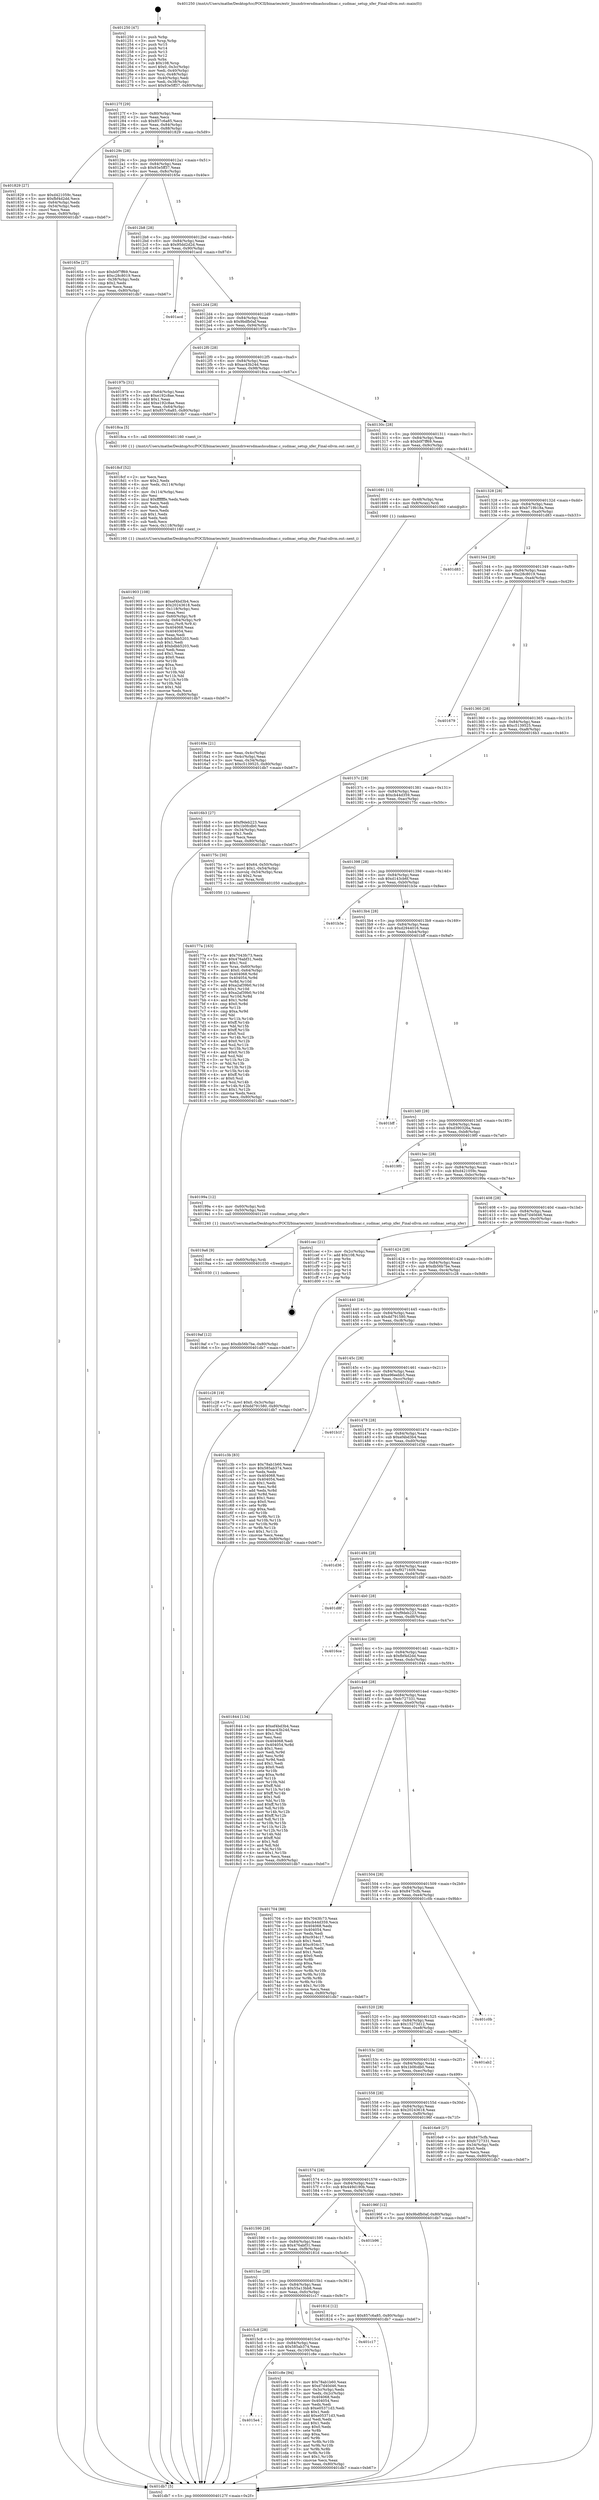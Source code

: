 digraph "0x401250" {
  label = "0x401250 (/mnt/c/Users/mathe/Desktop/tcc/POCII/binaries/extr_linuxdriversdmashsudmac.c_sudmac_setup_xfer_Final-ollvm.out::main(0))"
  labelloc = "t"
  node[shape=record]

  Entry [label="",width=0.3,height=0.3,shape=circle,fillcolor=black,style=filled]
  "0x40127f" [label="{
     0x40127f [29]\l
     | [instrs]\l
     &nbsp;&nbsp;0x40127f \<+3\>: mov -0x80(%rbp),%eax\l
     &nbsp;&nbsp;0x401282 \<+2\>: mov %eax,%ecx\l
     &nbsp;&nbsp;0x401284 \<+6\>: sub $0x857c6a85,%ecx\l
     &nbsp;&nbsp;0x40128a \<+6\>: mov %eax,-0x84(%rbp)\l
     &nbsp;&nbsp;0x401290 \<+6\>: mov %ecx,-0x88(%rbp)\l
     &nbsp;&nbsp;0x401296 \<+6\>: je 0000000000401829 \<main+0x5d9\>\l
  }"]
  "0x401829" [label="{
     0x401829 [27]\l
     | [instrs]\l
     &nbsp;&nbsp;0x401829 \<+5\>: mov $0xd421059c,%eax\l
     &nbsp;&nbsp;0x40182e \<+5\>: mov $0xfbf4d2dd,%ecx\l
     &nbsp;&nbsp;0x401833 \<+3\>: mov -0x64(%rbp),%edx\l
     &nbsp;&nbsp;0x401836 \<+3\>: cmp -0x54(%rbp),%edx\l
     &nbsp;&nbsp;0x401839 \<+3\>: cmovl %ecx,%eax\l
     &nbsp;&nbsp;0x40183c \<+3\>: mov %eax,-0x80(%rbp)\l
     &nbsp;&nbsp;0x40183f \<+5\>: jmp 0000000000401db7 \<main+0xb67\>\l
  }"]
  "0x40129c" [label="{
     0x40129c [28]\l
     | [instrs]\l
     &nbsp;&nbsp;0x40129c \<+5\>: jmp 00000000004012a1 \<main+0x51\>\l
     &nbsp;&nbsp;0x4012a1 \<+6\>: mov -0x84(%rbp),%eax\l
     &nbsp;&nbsp;0x4012a7 \<+5\>: sub $0x93e5ff37,%eax\l
     &nbsp;&nbsp;0x4012ac \<+6\>: mov %eax,-0x8c(%rbp)\l
     &nbsp;&nbsp;0x4012b2 \<+6\>: je 000000000040165e \<main+0x40e\>\l
  }"]
  Exit [label="",width=0.3,height=0.3,shape=circle,fillcolor=black,style=filled,peripheries=2]
  "0x40165e" [label="{
     0x40165e [27]\l
     | [instrs]\l
     &nbsp;&nbsp;0x40165e \<+5\>: mov $0xb0f7ff69,%eax\l
     &nbsp;&nbsp;0x401663 \<+5\>: mov $0xc28c8019,%ecx\l
     &nbsp;&nbsp;0x401668 \<+3\>: mov -0x38(%rbp),%edx\l
     &nbsp;&nbsp;0x40166b \<+3\>: cmp $0x2,%edx\l
     &nbsp;&nbsp;0x40166e \<+3\>: cmovne %ecx,%eax\l
     &nbsp;&nbsp;0x401671 \<+3\>: mov %eax,-0x80(%rbp)\l
     &nbsp;&nbsp;0x401674 \<+5\>: jmp 0000000000401db7 \<main+0xb67\>\l
  }"]
  "0x4012b8" [label="{
     0x4012b8 [28]\l
     | [instrs]\l
     &nbsp;&nbsp;0x4012b8 \<+5\>: jmp 00000000004012bd \<main+0x6d\>\l
     &nbsp;&nbsp;0x4012bd \<+6\>: mov -0x84(%rbp),%eax\l
     &nbsp;&nbsp;0x4012c3 \<+5\>: sub $0x95dd2d2d,%eax\l
     &nbsp;&nbsp;0x4012c8 \<+6\>: mov %eax,-0x90(%rbp)\l
     &nbsp;&nbsp;0x4012ce \<+6\>: je 0000000000401acd \<main+0x87d\>\l
  }"]
  "0x401db7" [label="{
     0x401db7 [5]\l
     | [instrs]\l
     &nbsp;&nbsp;0x401db7 \<+5\>: jmp 000000000040127f \<main+0x2f\>\l
  }"]
  "0x401250" [label="{
     0x401250 [47]\l
     | [instrs]\l
     &nbsp;&nbsp;0x401250 \<+1\>: push %rbp\l
     &nbsp;&nbsp;0x401251 \<+3\>: mov %rsp,%rbp\l
     &nbsp;&nbsp;0x401254 \<+2\>: push %r15\l
     &nbsp;&nbsp;0x401256 \<+2\>: push %r14\l
     &nbsp;&nbsp;0x401258 \<+2\>: push %r13\l
     &nbsp;&nbsp;0x40125a \<+2\>: push %r12\l
     &nbsp;&nbsp;0x40125c \<+1\>: push %rbx\l
     &nbsp;&nbsp;0x40125d \<+7\>: sub $0x108,%rsp\l
     &nbsp;&nbsp;0x401264 \<+7\>: movl $0x0,-0x3c(%rbp)\l
     &nbsp;&nbsp;0x40126b \<+3\>: mov %edi,-0x40(%rbp)\l
     &nbsp;&nbsp;0x40126e \<+4\>: mov %rsi,-0x48(%rbp)\l
     &nbsp;&nbsp;0x401272 \<+3\>: mov -0x40(%rbp),%edi\l
     &nbsp;&nbsp;0x401275 \<+3\>: mov %edi,-0x38(%rbp)\l
     &nbsp;&nbsp;0x401278 \<+7\>: movl $0x93e5ff37,-0x80(%rbp)\l
  }"]
  "0x4015e4" [label="{
     0x4015e4\l
  }", style=dashed]
  "0x401acd" [label="{
     0x401acd\l
  }", style=dashed]
  "0x4012d4" [label="{
     0x4012d4 [28]\l
     | [instrs]\l
     &nbsp;&nbsp;0x4012d4 \<+5\>: jmp 00000000004012d9 \<main+0x89\>\l
     &nbsp;&nbsp;0x4012d9 \<+6\>: mov -0x84(%rbp),%eax\l
     &nbsp;&nbsp;0x4012df \<+5\>: sub $0x9bdfb0af,%eax\l
     &nbsp;&nbsp;0x4012e4 \<+6\>: mov %eax,-0x94(%rbp)\l
     &nbsp;&nbsp;0x4012ea \<+6\>: je 000000000040197b \<main+0x72b\>\l
  }"]
  "0x401c8e" [label="{
     0x401c8e [94]\l
     | [instrs]\l
     &nbsp;&nbsp;0x401c8e \<+5\>: mov $0x78ab1b60,%eax\l
     &nbsp;&nbsp;0x401c93 \<+5\>: mov $0xd7d40d46,%ecx\l
     &nbsp;&nbsp;0x401c98 \<+3\>: mov -0x3c(%rbp),%edx\l
     &nbsp;&nbsp;0x401c9b \<+3\>: mov %edx,-0x2c(%rbp)\l
     &nbsp;&nbsp;0x401c9e \<+7\>: mov 0x404068,%edx\l
     &nbsp;&nbsp;0x401ca5 \<+7\>: mov 0x404054,%esi\l
     &nbsp;&nbsp;0x401cac \<+2\>: mov %edx,%edi\l
     &nbsp;&nbsp;0x401cae \<+6\>: sub $0xe05371d3,%edi\l
     &nbsp;&nbsp;0x401cb4 \<+3\>: sub $0x1,%edi\l
     &nbsp;&nbsp;0x401cb7 \<+6\>: add $0xe05371d3,%edi\l
     &nbsp;&nbsp;0x401cbd \<+3\>: imul %edi,%edx\l
     &nbsp;&nbsp;0x401cc0 \<+3\>: and $0x1,%edx\l
     &nbsp;&nbsp;0x401cc3 \<+3\>: cmp $0x0,%edx\l
     &nbsp;&nbsp;0x401cc6 \<+4\>: sete %r8b\l
     &nbsp;&nbsp;0x401cca \<+3\>: cmp $0xa,%esi\l
     &nbsp;&nbsp;0x401ccd \<+4\>: setl %r9b\l
     &nbsp;&nbsp;0x401cd1 \<+3\>: mov %r8b,%r10b\l
     &nbsp;&nbsp;0x401cd4 \<+3\>: and %r9b,%r10b\l
     &nbsp;&nbsp;0x401cd7 \<+3\>: xor %r9b,%r8b\l
     &nbsp;&nbsp;0x401cda \<+3\>: or %r8b,%r10b\l
     &nbsp;&nbsp;0x401cdd \<+4\>: test $0x1,%r10b\l
     &nbsp;&nbsp;0x401ce1 \<+3\>: cmovne %ecx,%eax\l
     &nbsp;&nbsp;0x401ce4 \<+3\>: mov %eax,-0x80(%rbp)\l
     &nbsp;&nbsp;0x401ce7 \<+5\>: jmp 0000000000401db7 \<main+0xb67\>\l
  }"]
  "0x40197b" [label="{
     0x40197b [31]\l
     | [instrs]\l
     &nbsp;&nbsp;0x40197b \<+3\>: mov -0x64(%rbp),%eax\l
     &nbsp;&nbsp;0x40197e \<+5\>: sub $0xe192c8ae,%eax\l
     &nbsp;&nbsp;0x401983 \<+3\>: add $0x1,%eax\l
     &nbsp;&nbsp;0x401986 \<+5\>: add $0xe192c8ae,%eax\l
     &nbsp;&nbsp;0x40198b \<+3\>: mov %eax,-0x64(%rbp)\l
     &nbsp;&nbsp;0x40198e \<+7\>: movl $0x857c6a85,-0x80(%rbp)\l
     &nbsp;&nbsp;0x401995 \<+5\>: jmp 0000000000401db7 \<main+0xb67\>\l
  }"]
  "0x4012f0" [label="{
     0x4012f0 [28]\l
     | [instrs]\l
     &nbsp;&nbsp;0x4012f0 \<+5\>: jmp 00000000004012f5 \<main+0xa5\>\l
     &nbsp;&nbsp;0x4012f5 \<+6\>: mov -0x84(%rbp),%eax\l
     &nbsp;&nbsp;0x4012fb \<+5\>: sub $0xac43b24d,%eax\l
     &nbsp;&nbsp;0x401300 \<+6\>: mov %eax,-0x98(%rbp)\l
     &nbsp;&nbsp;0x401306 \<+6\>: je 00000000004018ca \<main+0x67a\>\l
  }"]
  "0x4015c8" [label="{
     0x4015c8 [28]\l
     | [instrs]\l
     &nbsp;&nbsp;0x4015c8 \<+5\>: jmp 00000000004015cd \<main+0x37d\>\l
     &nbsp;&nbsp;0x4015cd \<+6\>: mov -0x84(%rbp),%eax\l
     &nbsp;&nbsp;0x4015d3 \<+5\>: sub $0x585ab374,%eax\l
     &nbsp;&nbsp;0x4015d8 \<+6\>: mov %eax,-0x100(%rbp)\l
     &nbsp;&nbsp;0x4015de \<+6\>: je 0000000000401c8e \<main+0xa3e\>\l
  }"]
  "0x4018ca" [label="{
     0x4018ca [5]\l
     | [instrs]\l
     &nbsp;&nbsp;0x4018ca \<+5\>: call 0000000000401160 \<next_i\>\l
     | [calls]\l
     &nbsp;&nbsp;0x401160 \{1\} (/mnt/c/Users/mathe/Desktop/tcc/POCII/binaries/extr_linuxdriversdmashsudmac.c_sudmac_setup_xfer_Final-ollvm.out::next_i)\l
  }"]
  "0x40130c" [label="{
     0x40130c [28]\l
     | [instrs]\l
     &nbsp;&nbsp;0x40130c \<+5\>: jmp 0000000000401311 \<main+0xc1\>\l
     &nbsp;&nbsp;0x401311 \<+6\>: mov -0x84(%rbp),%eax\l
     &nbsp;&nbsp;0x401317 \<+5\>: sub $0xb0f7ff69,%eax\l
     &nbsp;&nbsp;0x40131c \<+6\>: mov %eax,-0x9c(%rbp)\l
     &nbsp;&nbsp;0x401322 \<+6\>: je 0000000000401691 \<main+0x441\>\l
  }"]
  "0x401c17" [label="{
     0x401c17\l
  }", style=dashed]
  "0x401691" [label="{
     0x401691 [13]\l
     | [instrs]\l
     &nbsp;&nbsp;0x401691 \<+4\>: mov -0x48(%rbp),%rax\l
     &nbsp;&nbsp;0x401695 \<+4\>: mov 0x8(%rax),%rdi\l
     &nbsp;&nbsp;0x401699 \<+5\>: call 0000000000401060 \<atoi@plt\>\l
     | [calls]\l
     &nbsp;&nbsp;0x401060 \{1\} (unknown)\l
  }"]
  "0x401328" [label="{
     0x401328 [28]\l
     | [instrs]\l
     &nbsp;&nbsp;0x401328 \<+5\>: jmp 000000000040132d \<main+0xdd\>\l
     &nbsp;&nbsp;0x40132d \<+6\>: mov -0x84(%rbp),%eax\l
     &nbsp;&nbsp;0x401333 \<+5\>: sub $0xb719b18a,%eax\l
     &nbsp;&nbsp;0x401338 \<+6\>: mov %eax,-0xa0(%rbp)\l
     &nbsp;&nbsp;0x40133e \<+6\>: je 0000000000401d83 \<main+0xb33\>\l
  }"]
  "0x40169e" [label="{
     0x40169e [21]\l
     | [instrs]\l
     &nbsp;&nbsp;0x40169e \<+3\>: mov %eax,-0x4c(%rbp)\l
     &nbsp;&nbsp;0x4016a1 \<+3\>: mov -0x4c(%rbp),%eax\l
     &nbsp;&nbsp;0x4016a4 \<+3\>: mov %eax,-0x34(%rbp)\l
     &nbsp;&nbsp;0x4016a7 \<+7\>: movl $0xc5139525,-0x80(%rbp)\l
     &nbsp;&nbsp;0x4016ae \<+5\>: jmp 0000000000401db7 \<main+0xb67\>\l
  }"]
  "0x4019af" [label="{
     0x4019af [12]\l
     | [instrs]\l
     &nbsp;&nbsp;0x4019af \<+7\>: movl $0xdb56b7be,-0x80(%rbp)\l
     &nbsp;&nbsp;0x4019b6 \<+5\>: jmp 0000000000401db7 \<main+0xb67\>\l
  }"]
  "0x401d83" [label="{
     0x401d83\l
  }", style=dashed]
  "0x401344" [label="{
     0x401344 [28]\l
     | [instrs]\l
     &nbsp;&nbsp;0x401344 \<+5\>: jmp 0000000000401349 \<main+0xf9\>\l
     &nbsp;&nbsp;0x401349 \<+6\>: mov -0x84(%rbp),%eax\l
     &nbsp;&nbsp;0x40134f \<+5\>: sub $0xc28c8019,%eax\l
     &nbsp;&nbsp;0x401354 \<+6\>: mov %eax,-0xa4(%rbp)\l
     &nbsp;&nbsp;0x40135a \<+6\>: je 0000000000401679 \<main+0x429\>\l
  }"]
  "0x4019a6" [label="{
     0x4019a6 [9]\l
     | [instrs]\l
     &nbsp;&nbsp;0x4019a6 \<+4\>: mov -0x60(%rbp),%rdi\l
     &nbsp;&nbsp;0x4019aa \<+5\>: call 0000000000401030 \<free@plt\>\l
     | [calls]\l
     &nbsp;&nbsp;0x401030 \{1\} (unknown)\l
  }"]
  "0x401679" [label="{
     0x401679\l
  }", style=dashed]
  "0x401360" [label="{
     0x401360 [28]\l
     | [instrs]\l
     &nbsp;&nbsp;0x401360 \<+5\>: jmp 0000000000401365 \<main+0x115\>\l
     &nbsp;&nbsp;0x401365 \<+6\>: mov -0x84(%rbp),%eax\l
     &nbsp;&nbsp;0x40136b \<+5\>: sub $0xc5139525,%eax\l
     &nbsp;&nbsp;0x401370 \<+6\>: mov %eax,-0xa8(%rbp)\l
     &nbsp;&nbsp;0x401376 \<+6\>: je 00000000004016b3 \<main+0x463\>\l
  }"]
  "0x401903" [label="{
     0x401903 [108]\l
     | [instrs]\l
     &nbsp;&nbsp;0x401903 \<+5\>: mov $0xef4bd3b4,%ecx\l
     &nbsp;&nbsp;0x401908 \<+5\>: mov $0x20243618,%edx\l
     &nbsp;&nbsp;0x40190d \<+6\>: mov -0x118(%rbp),%esi\l
     &nbsp;&nbsp;0x401913 \<+3\>: imul %eax,%esi\l
     &nbsp;&nbsp;0x401916 \<+4\>: mov -0x60(%rbp),%r8\l
     &nbsp;&nbsp;0x40191a \<+4\>: movslq -0x64(%rbp),%r9\l
     &nbsp;&nbsp;0x40191e \<+4\>: mov %esi,(%r8,%r9,4)\l
     &nbsp;&nbsp;0x401922 \<+7\>: mov 0x404068,%eax\l
     &nbsp;&nbsp;0x401929 \<+7\>: mov 0x404054,%esi\l
     &nbsp;&nbsp;0x401930 \<+2\>: mov %eax,%edi\l
     &nbsp;&nbsp;0x401932 \<+6\>: sub $0xbdbb5203,%edi\l
     &nbsp;&nbsp;0x401938 \<+3\>: sub $0x1,%edi\l
     &nbsp;&nbsp;0x40193b \<+6\>: add $0xbdbb5203,%edi\l
     &nbsp;&nbsp;0x401941 \<+3\>: imul %edi,%eax\l
     &nbsp;&nbsp;0x401944 \<+3\>: and $0x1,%eax\l
     &nbsp;&nbsp;0x401947 \<+3\>: cmp $0x0,%eax\l
     &nbsp;&nbsp;0x40194a \<+4\>: sete %r10b\l
     &nbsp;&nbsp;0x40194e \<+3\>: cmp $0xa,%esi\l
     &nbsp;&nbsp;0x401951 \<+4\>: setl %r11b\l
     &nbsp;&nbsp;0x401955 \<+3\>: mov %r10b,%bl\l
     &nbsp;&nbsp;0x401958 \<+3\>: and %r11b,%bl\l
     &nbsp;&nbsp;0x40195b \<+3\>: xor %r11b,%r10b\l
     &nbsp;&nbsp;0x40195e \<+3\>: or %r10b,%bl\l
     &nbsp;&nbsp;0x401961 \<+3\>: test $0x1,%bl\l
     &nbsp;&nbsp;0x401964 \<+3\>: cmovne %edx,%ecx\l
     &nbsp;&nbsp;0x401967 \<+3\>: mov %ecx,-0x80(%rbp)\l
     &nbsp;&nbsp;0x40196a \<+5\>: jmp 0000000000401db7 \<main+0xb67\>\l
  }"]
  "0x4016b3" [label="{
     0x4016b3 [27]\l
     | [instrs]\l
     &nbsp;&nbsp;0x4016b3 \<+5\>: mov $0xf9deb223,%eax\l
     &nbsp;&nbsp;0x4016b8 \<+5\>: mov $0x1b0fcdb0,%ecx\l
     &nbsp;&nbsp;0x4016bd \<+3\>: mov -0x34(%rbp),%edx\l
     &nbsp;&nbsp;0x4016c0 \<+3\>: cmp $0x1,%edx\l
     &nbsp;&nbsp;0x4016c3 \<+3\>: cmovl %ecx,%eax\l
     &nbsp;&nbsp;0x4016c6 \<+3\>: mov %eax,-0x80(%rbp)\l
     &nbsp;&nbsp;0x4016c9 \<+5\>: jmp 0000000000401db7 \<main+0xb67\>\l
  }"]
  "0x40137c" [label="{
     0x40137c [28]\l
     | [instrs]\l
     &nbsp;&nbsp;0x40137c \<+5\>: jmp 0000000000401381 \<main+0x131\>\l
     &nbsp;&nbsp;0x401381 \<+6\>: mov -0x84(%rbp),%eax\l
     &nbsp;&nbsp;0x401387 \<+5\>: sub $0xcb44d359,%eax\l
     &nbsp;&nbsp;0x40138c \<+6\>: mov %eax,-0xac(%rbp)\l
     &nbsp;&nbsp;0x401392 \<+6\>: je 000000000040175c \<main+0x50c\>\l
  }"]
  "0x4018cf" [label="{
     0x4018cf [52]\l
     | [instrs]\l
     &nbsp;&nbsp;0x4018cf \<+2\>: xor %ecx,%ecx\l
     &nbsp;&nbsp;0x4018d1 \<+5\>: mov $0x2,%edx\l
     &nbsp;&nbsp;0x4018d6 \<+6\>: mov %edx,-0x114(%rbp)\l
     &nbsp;&nbsp;0x4018dc \<+1\>: cltd\l
     &nbsp;&nbsp;0x4018dd \<+6\>: mov -0x114(%rbp),%esi\l
     &nbsp;&nbsp;0x4018e3 \<+2\>: idiv %esi\l
     &nbsp;&nbsp;0x4018e5 \<+6\>: imul $0xfffffffe,%edx,%edx\l
     &nbsp;&nbsp;0x4018eb \<+2\>: mov %ecx,%edi\l
     &nbsp;&nbsp;0x4018ed \<+2\>: sub %edx,%edi\l
     &nbsp;&nbsp;0x4018ef \<+2\>: mov %ecx,%edx\l
     &nbsp;&nbsp;0x4018f1 \<+3\>: sub $0x1,%edx\l
     &nbsp;&nbsp;0x4018f4 \<+2\>: add %edx,%edi\l
     &nbsp;&nbsp;0x4018f6 \<+2\>: sub %edi,%ecx\l
     &nbsp;&nbsp;0x4018f8 \<+6\>: mov %ecx,-0x118(%rbp)\l
     &nbsp;&nbsp;0x4018fe \<+5\>: call 0000000000401160 \<next_i\>\l
     | [calls]\l
     &nbsp;&nbsp;0x401160 \{1\} (/mnt/c/Users/mathe/Desktop/tcc/POCII/binaries/extr_linuxdriversdmashsudmac.c_sudmac_setup_xfer_Final-ollvm.out::next_i)\l
  }"]
  "0x40175c" [label="{
     0x40175c [30]\l
     | [instrs]\l
     &nbsp;&nbsp;0x40175c \<+7\>: movl $0x64,-0x50(%rbp)\l
     &nbsp;&nbsp;0x401763 \<+7\>: movl $0x1,-0x54(%rbp)\l
     &nbsp;&nbsp;0x40176a \<+4\>: movslq -0x54(%rbp),%rax\l
     &nbsp;&nbsp;0x40176e \<+4\>: shl $0x2,%rax\l
     &nbsp;&nbsp;0x401772 \<+3\>: mov %rax,%rdi\l
     &nbsp;&nbsp;0x401775 \<+5\>: call 0000000000401050 \<malloc@plt\>\l
     | [calls]\l
     &nbsp;&nbsp;0x401050 \{1\} (unknown)\l
  }"]
  "0x401398" [label="{
     0x401398 [28]\l
     | [instrs]\l
     &nbsp;&nbsp;0x401398 \<+5\>: jmp 000000000040139d \<main+0x14d\>\l
     &nbsp;&nbsp;0x40139d \<+6\>: mov -0x84(%rbp),%eax\l
     &nbsp;&nbsp;0x4013a3 \<+5\>: sub $0xd143cb6f,%eax\l
     &nbsp;&nbsp;0x4013a8 \<+6\>: mov %eax,-0xb0(%rbp)\l
     &nbsp;&nbsp;0x4013ae \<+6\>: je 0000000000401b3e \<main+0x8ee\>\l
  }"]
  "0x4015ac" [label="{
     0x4015ac [28]\l
     | [instrs]\l
     &nbsp;&nbsp;0x4015ac \<+5\>: jmp 00000000004015b1 \<main+0x361\>\l
     &nbsp;&nbsp;0x4015b1 \<+6\>: mov -0x84(%rbp),%eax\l
     &nbsp;&nbsp;0x4015b7 \<+5\>: sub $0x55a13bb8,%eax\l
     &nbsp;&nbsp;0x4015bc \<+6\>: mov %eax,-0xfc(%rbp)\l
     &nbsp;&nbsp;0x4015c2 \<+6\>: je 0000000000401c17 \<main+0x9c7\>\l
  }"]
  "0x401b3e" [label="{
     0x401b3e\l
  }", style=dashed]
  "0x4013b4" [label="{
     0x4013b4 [28]\l
     | [instrs]\l
     &nbsp;&nbsp;0x4013b4 \<+5\>: jmp 00000000004013b9 \<main+0x169\>\l
     &nbsp;&nbsp;0x4013b9 \<+6\>: mov -0x84(%rbp),%eax\l
     &nbsp;&nbsp;0x4013bf \<+5\>: sub $0xd2944016,%eax\l
     &nbsp;&nbsp;0x4013c4 \<+6\>: mov %eax,-0xb4(%rbp)\l
     &nbsp;&nbsp;0x4013ca \<+6\>: je 0000000000401bff \<main+0x9af\>\l
  }"]
  "0x40181d" [label="{
     0x40181d [12]\l
     | [instrs]\l
     &nbsp;&nbsp;0x40181d \<+7\>: movl $0x857c6a85,-0x80(%rbp)\l
     &nbsp;&nbsp;0x401824 \<+5\>: jmp 0000000000401db7 \<main+0xb67\>\l
  }"]
  "0x401bff" [label="{
     0x401bff\l
  }", style=dashed]
  "0x4013d0" [label="{
     0x4013d0 [28]\l
     | [instrs]\l
     &nbsp;&nbsp;0x4013d0 \<+5\>: jmp 00000000004013d5 \<main+0x185\>\l
     &nbsp;&nbsp;0x4013d5 \<+6\>: mov -0x84(%rbp),%eax\l
     &nbsp;&nbsp;0x4013db \<+5\>: sub $0xd390326a,%eax\l
     &nbsp;&nbsp;0x4013e0 \<+6\>: mov %eax,-0xb8(%rbp)\l
     &nbsp;&nbsp;0x4013e6 \<+6\>: je 00000000004019f0 \<main+0x7a0\>\l
  }"]
  "0x401590" [label="{
     0x401590 [28]\l
     | [instrs]\l
     &nbsp;&nbsp;0x401590 \<+5\>: jmp 0000000000401595 \<main+0x345\>\l
     &nbsp;&nbsp;0x401595 \<+6\>: mov -0x84(%rbp),%eax\l
     &nbsp;&nbsp;0x40159b \<+5\>: sub $0x476abf31,%eax\l
     &nbsp;&nbsp;0x4015a0 \<+6\>: mov %eax,-0xf8(%rbp)\l
     &nbsp;&nbsp;0x4015a6 \<+6\>: je 000000000040181d \<main+0x5cd\>\l
  }"]
  "0x4019f0" [label="{
     0x4019f0\l
  }", style=dashed]
  "0x4013ec" [label="{
     0x4013ec [28]\l
     | [instrs]\l
     &nbsp;&nbsp;0x4013ec \<+5\>: jmp 00000000004013f1 \<main+0x1a1\>\l
     &nbsp;&nbsp;0x4013f1 \<+6\>: mov -0x84(%rbp),%eax\l
     &nbsp;&nbsp;0x4013f7 \<+5\>: sub $0xd421059c,%eax\l
     &nbsp;&nbsp;0x4013fc \<+6\>: mov %eax,-0xbc(%rbp)\l
     &nbsp;&nbsp;0x401402 \<+6\>: je 000000000040199a \<main+0x74a\>\l
  }"]
  "0x401b96" [label="{
     0x401b96\l
  }", style=dashed]
  "0x40199a" [label="{
     0x40199a [12]\l
     | [instrs]\l
     &nbsp;&nbsp;0x40199a \<+4\>: mov -0x60(%rbp),%rdi\l
     &nbsp;&nbsp;0x40199e \<+3\>: mov -0x50(%rbp),%esi\l
     &nbsp;&nbsp;0x4019a1 \<+5\>: call 0000000000401240 \<sudmac_setup_xfer\>\l
     | [calls]\l
     &nbsp;&nbsp;0x401240 \{1\} (/mnt/c/Users/mathe/Desktop/tcc/POCII/binaries/extr_linuxdriversdmashsudmac.c_sudmac_setup_xfer_Final-ollvm.out::sudmac_setup_xfer)\l
  }"]
  "0x401408" [label="{
     0x401408 [28]\l
     | [instrs]\l
     &nbsp;&nbsp;0x401408 \<+5\>: jmp 000000000040140d \<main+0x1bd\>\l
     &nbsp;&nbsp;0x40140d \<+6\>: mov -0x84(%rbp),%eax\l
     &nbsp;&nbsp;0x401413 \<+5\>: sub $0xd7d40d46,%eax\l
     &nbsp;&nbsp;0x401418 \<+6\>: mov %eax,-0xc0(%rbp)\l
     &nbsp;&nbsp;0x40141e \<+6\>: je 0000000000401cec \<main+0xa9c\>\l
  }"]
  "0x401574" [label="{
     0x401574 [28]\l
     | [instrs]\l
     &nbsp;&nbsp;0x401574 \<+5\>: jmp 0000000000401579 \<main+0x329\>\l
     &nbsp;&nbsp;0x401579 \<+6\>: mov -0x84(%rbp),%eax\l
     &nbsp;&nbsp;0x40157f \<+5\>: sub $0x449d190b,%eax\l
     &nbsp;&nbsp;0x401584 \<+6\>: mov %eax,-0xf4(%rbp)\l
     &nbsp;&nbsp;0x40158a \<+6\>: je 0000000000401b96 \<main+0x946\>\l
  }"]
  "0x401cec" [label="{
     0x401cec [21]\l
     | [instrs]\l
     &nbsp;&nbsp;0x401cec \<+3\>: mov -0x2c(%rbp),%eax\l
     &nbsp;&nbsp;0x401cef \<+7\>: add $0x108,%rsp\l
     &nbsp;&nbsp;0x401cf6 \<+1\>: pop %rbx\l
     &nbsp;&nbsp;0x401cf7 \<+2\>: pop %r12\l
     &nbsp;&nbsp;0x401cf9 \<+2\>: pop %r13\l
     &nbsp;&nbsp;0x401cfb \<+2\>: pop %r14\l
     &nbsp;&nbsp;0x401cfd \<+2\>: pop %r15\l
     &nbsp;&nbsp;0x401cff \<+1\>: pop %rbp\l
     &nbsp;&nbsp;0x401d00 \<+1\>: ret\l
  }"]
  "0x401424" [label="{
     0x401424 [28]\l
     | [instrs]\l
     &nbsp;&nbsp;0x401424 \<+5\>: jmp 0000000000401429 \<main+0x1d9\>\l
     &nbsp;&nbsp;0x401429 \<+6\>: mov -0x84(%rbp),%eax\l
     &nbsp;&nbsp;0x40142f \<+5\>: sub $0xdb56b7be,%eax\l
     &nbsp;&nbsp;0x401434 \<+6\>: mov %eax,-0xc4(%rbp)\l
     &nbsp;&nbsp;0x40143a \<+6\>: je 0000000000401c28 \<main+0x9d8\>\l
  }"]
  "0x40196f" [label="{
     0x40196f [12]\l
     | [instrs]\l
     &nbsp;&nbsp;0x40196f \<+7\>: movl $0x9bdfb0af,-0x80(%rbp)\l
     &nbsp;&nbsp;0x401976 \<+5\>: jmp 0000000000401db7 \<main+0xb67\>\l
  }"]
  "0x401c28" [label="{
     0x401c28 [19]\l
     | [instrs]\l
     &nbsp;&nbsp;0x401c28 \<+7\>: movl $0x0,-0x3c(%rbp)\l
     &nbsp;&nbsp;0x401c2f \<+7\>: movl $0xdd791580,-0x80(%rbp)\l
     &nbsp;&nbsp;0x401c36 \<+5\>: jmp 0000000000401db7 \<main+0xb67\>\l
  }"]
  "0x401440" [label="{
     0x401440 [28]\l
     | [instrs]\l
     &nbsp;&nbsp;0x401440 \<+5\>: jmp 0000000000401445 \<main+0x1f5\>\l
     &nbsp;&nbsp;0x401445 \<+6\>: mov -0x84(%rbp),%eax\l
     &nbsp;&nbsp;0x40144b \<+5\>: sub $0xdd791580,%eax\l
     &nbsp;&nbsp;0x401450 \<+6\>: mov %eax,-0xc8(%rbp)\l
     &nbsp;&nbsp;0x401456 \<+6\>: je 0000000000401c3b \<main+0x9eb\>\l
  }"]
  "0x40177a" [label="{
     0x40177a [163]\l
     | [instrs]\l
     &nbsp;&nbsp;0x40177a \<+5\>: mov $0x7043fc73,%ecx\l
     &nbsp;&nbsp;0x40177f \<+5\>: mov $0x476abf31,%edx\l
     &nbsp;&nbsp;0x401784 \<+3\>: mov $0x1,%sil\l
     &nbsp;&nbsp;0x401787 \<+4\>: mov %rax,-0x60(%rbp)\l
     &nbsp;&nbsp;0x40178b \<+7\>: movl $0x0,-0x64(%rbp)\l
     &nbsp;&nbsp;0x401792 \<+8\>: mov 0x404068,%r8d\l
     &nbsp;&nbsp;0x40179a \<+8\>: mov 0x404054,%r9d\l
     &nbsp;&nbsp;0x4017a2 \<+3\>: mov %r8d,%r10d\l
     &nbsp;&nbsp;0x4017a5 \<+7\>: add $0xa2af39b0,%r10d\l
     &nbsp;&nbsp;0x4017ac \<+4\>: sub $0x1,%r10d\l
     &nbsp;&nbsp;0x4017b0 \<+7\>: sub $0xa2af39b0,%r10d\l
     &nbsp;&nbsp;0x4017b7 \<+4\>: imul %r10d,%r8d\l
     &nbsp;&nbsp;0x4017bb \<+4\>: and $0x1,%r8d\l
     &nbsp;&nbsp;0x4017bf \<+4\>: cmp $0x0,%r8d\l
     &nbsp;&nbsp;0x4017c3 \<+4\>: sete %r11b\l
     &nbsp;&nbsp;0x4017c7 \<+4\>: cmp $0xa,%r9d\l
     &nbsp;&nbsp;0x4017cb \<+3\>: setl %bl\l
     &nbsp;&nbsp;0x4017ce \<+3\>: mov %r11b,%r14b\l
     &nbsp;&nbsp;0x4017d1 \<+4\>: xor $0xff,%r14b\l
     &nbsp;&nbsp;0x4017d5 \<+3\>: mov %bl,%r15b\l
     &nbsp;&nbsp;0x4017d8 \<+4\>: xor $0xff,%r15b\l
     &nbsp;&nbsp;0x4017dc \<+4\>: xor $0x0,%sil\l
     &nbsp;&nbsp;0x4017e0 \<+3\>: mov %r14b,%r12b\l
     &nbsp;&nbsp;0x4017e3 \<+4\>: and $0x0,%r12b\l
     &nbsp;&nbsp;0x4017e7 \<+3\>: and %sil,%r11b\l
     &nbsp;&nbsp;0x4017ea \<+3\>: mov %r15b,%r13b\l
     &nbsp;&nbsp;0x4017ed \<+4\>: and $0x0,%r13b\l
     &nbsp;&nbsp;0x4017f1 \<+3\>: and %sil,%bl\l
     &nbsp;&nbsp;0x4017f4 \<+3\>: or %r11b,%r12b\l
     &nbsp;&nbsp;0x4017f7 \<+3\>: or %bl,%r13b\l
     &nbsp;&nbsp;0x4017fa \<+3\>: xor %r13b,%r12b\l
     &nbsp;&nbsp;0x4017fd \<+3\>: or %r15b,%r14b\l
     &nbsp;&nbsp;0x401800 \<+4\>: xor $0xff,%r14b\l
     &nbsp;&nbsp;0x401804 \<+4\>: or $0x0,%sil\l
     &nbsp;&nbsp;0x401808 \<+3\>: and %sil,%r14b\l
     &nbsp;&nbsp;0x40180b \<+3\>: or %r14b,%r12b\l
     &nbsp;&nbsp;0x40180e \<+4\>: test $0x1,%r12b\l
     &nbsp;&nbsp;0x401812 \<+3\>: cmovne %edx,%ecx\l
     &nbsp;&nbsp;0x401815 \<+3\>: mov %ecx,-0x80(%rbp)\l
     &nbsp;&nbsp;0x401818 \<+5\>: jmp 0000000000401db7 \<main+0xb67\>\l
  }"]
  "0x401c3b" [label="{
     0x401c3b [83]\l
     | [instrs]\l
     &nbsp;&nbsp;0x401c3b \<+5\>: mov $0x78ab1b60,%eax\l
     &nbsp;&nbsp;0x401c40 \<+5\>: mov $0x585ab374,%ecx\l
     &nbsp;&nbsp;0x401c45 \<+2\>: xor %edx,%edx\l
     &nbsp;&nbsp;0x401c47 \<+7\>: mov 0x404068,%esi\l
     &nbsp;&nbsp;0x401c4e \<+7\>: mov 0x404054,%edi\l
     &nbsp;&nbsp;0x401c55 \<+3\>: sub $0x1,%edx\l
     &nbsp;&nbsp;0x401c58 \<+3\>: mov %esi,%r8d\l
     &nbsp;&nbsp;0x401c5b \<+3\>: add %edx,%r8d\l
     &nbsp;&nbsp;0x401c5e \<+4\>: imul %r8d,%esi\l
     &nbsp;&nbsp;0x401c62 \<+3\>: and $0x1,%esi\l
     &nbsp;&nbsp;0x401c65 \<+3\>: cmp $0x0,%esi\l
     &nbsp;&nbsp;0x401c68 \<+4\>: sete %r9b\l
     &nbsp;&nbsp;0x401c6c \<+3\>: cmp $0xa,%edi\l
     &nbsp;&nbsp;0x401c6f \<+4\>: setl %r10b\l
     &nbsp;&nbsp;0x401c73 \<+3\>: mov %r9b,%r11b\l
     &nbsp;&nbsp;0x401c76 \<+3\>: and %r10b,%r11b\l
     &nbsp;&nbsp;0x401c79 \<+3\>: xor %r10b,%r9b\l
     &nbsp;&nbsp;0x401c7c \<+3\>: or %r9b,%r11b\l
     &nbsp;&nbsp;0x401c7f \<+4\>: test $0x1,%r11b\l
     &nbsp;&nbsp;0x401c83 \<+3\>: cmovne %ecx,%eax\l
     &nbsp;&nbsp;0x401c86 \<+3\>: mov %eax,-0x80(%rbp)\l
     &nbsp;&nbsp;0x401c89 \<+5\>: jmp 0000000000401db7 \<main+0xb67\>\l
  }"]
  "0x40145c" [label="{
     0x40145c [28]\l
     | [instrs]\l
     &nbsp;&nbsp;0x40145c \<+5\>: jmp 0000000000401461 \<main+0x211\>\l
     &nbsp;&nbsp;0x401461 \<+6\>: mov -0x84(%rbp),%eax\l
     &nbsp;&nbsp;0x401467 \<+5\>: sub $0xe96eebb5,%eax\l
     &nbsp;&nbsp;0x40146c \<+6\>: mov %eax,-0xcc(%rbp)\l
     &nbsp;&nbsp;0x401472 \<+6\>: je 0000000000401b1f \<main+0x8cf\>\l
  }"]
  "0x401558" [label="{
     0x401558 [28]\l
     | [instrs]\l
     &nbsp;&nbsp;0x401558 \<+5\>: jmp 000000000040155d \<main+0x30d\>\l
     &nbsp;&nbsp;0x40155d \<+6\>: mov -0x84(%rbp),%eax\l
     &nbsp;&nbsp;0x401563 \<+5\>: sub $0x20243618,%eax\l
     &nbsp;&nbsp;0x401568 \<+6\>: mov %eax,-0xf0(%rbp)\l
     &nbsp;&nbsp;0x40156e \<+6\>: je 000000000040196f \<main+0x71f\>\l
  }"]
  "0x401b1f" [label="{
     0x401b1f\l
  }", style=dashed]
  "0x401478" [label="{
     0x401478 [28]\l
     | [instrs]\l
     &nbsp;&nbsp;0x401478 \<+5\>: jmp 000000000040147d \<main+0x22d\>\l
     &nbsp;&nbsp;0x40147d \<+6\>: mov -0x84(%rbp),%eax\l
     &nbsp;&nbsp;0x401483 \<+5\>: sub $0xef4bd3b4,%eax\l
     &nbsp;&nbsp;0x401488 \<+6\>: mov %eax,-0xd0(%rbp)\l
     &nbsp;&nbsp;0x40148e \<+6\>: je 0000000000401d36 \<main+0xae6\>\l
  }"]
  "0x4016e9" [label="{
     0x4016e9 [27]\l
     | [instrs]\l
     &nbsp;&nbsp;0x4016e9 \<+5\>: mov $0x8475cfb,%eax\l
     &nbsp;&nbsp;0x4016ee \<+5\>: mov $0xfc727331,%ecx\l
     &nbsp;&nbsp;0x4016f3 \<+3\>: mov -0x34(%rbp),%edx\l
     &nbsp;&nbsp;0x4016f6 \<+3\>: cmp $0x0,%edx\l
     &nbsp;&nbsp;0x4016f9 \<+3\>: cmove %ecx,%eax\l
     &nbsp;&nbsp;0x4016fc \<+3\>: mov %eax,-0x80(%rbp)\l
     &nbsp;&nbsp;0x4016ff \<+5\>: jmp 0000000000401db7 \<main+0xb67\>\l
  }"]
  "0x401d36" [label="{
     0x401d36\l
  }", style=dashed]
  "0x401494" [label="{
     0x401494 [28]\l
     | [instrs]\l
     &nbsp;&nbsp;0x401494 \<+5\>: jmp 0000000000401499 \<main+0x249\>\l
     &nbsp;&nbsp;0x401499 \<+6\>: mov -0x84(%rbp),%eax\l
     &nbsp;&nbsp;0x40149f \<+5\>: sub $0xf9271609,%eax\l
     &nbsp;&nbsp;0x4014a4 \<+6\>: mov %eax,-0xd4(%rbp)\l
     &nbsp;&nbsp;0x4014aa \<+6\>: je 0000000000401d8f \<main+0xb3f\>\l
  }"]
  "0x40153c" [label="{
     0x40153c [28]\l
     | [instrs]\l
     &nbsp;&nbsp;0x40153c \<+5\>: jmp 0000000000401541 \<main+0x2f1\>\l
     &nbsp;&nbsp;0x401541 \<+6\>: mov -0x84(%rbp),%eax\l
     &nbsp;&nbsp;0x401547 \<+5\>: sub $0x1b0fcdb0,%eax\l
     &nbsp;&nbsp;0x40154c \<+6\>: mov %eax,-0xec(%rbp)\l
     &nbsp;&nbsp;0x401552 \<+6\>: je 00000000004016e9 \<main+0x499\>\l
  }"]
  "0x401d8f" [label="{
     0x401d8f\l
  }", style=dashed]
  "0x4014b0" [label="{
     0x4014b0 [28]\l
     | [instrs]\l
     &nbsp;&nbsp;0x4014b0 \<+5\>: jmp 00000000004014b5 \<main+0x265\>\l
     &nbsp;&nbsp;0x4014b5 \<+6\>: mov -0x84(%rbp),%eax\l
     &nbsp;&nbsp;0x4014bb \<+5\>: sub $0xf9deb223,%eax\l
     &nbsp;&nbsp;0x4014c0 \<+6\>: mov %eax,-0xd8(%rbp)\l
     &nbsp;&nbsp;0x4014c6 \<+6\>: je 00000000004016ce \<main+0x47e\>\l
  }"]
  "0x401ab2" [label="{
     0x401ab2\l
  }", style=dashed]
  "0x4016ce" [label="{
     0x4016ce\l
  }", style=dashed]
  "0x4014cc" [label="{
     0x4014cc [28]\l
     | [instrs]\l
     &nbsp;&nbsp;0x4014cc \<+5\>: jmp 00000000004014d1 \<main+0x281\>\l
     &nbsp;&nbsp;0x4014d1 \<+6\>: mov -0x84(%rbp),%eax\l
     &nbsp;&nbsp;0x4014d7 \<+5\>: sub $0xfbf4d2dd,%eax\l
     &nbsp;&nbsp;0x4014dc \<+6\>: mov %eax,-0xdc(%rbp)\l
     &nbsp;&nbsp;0x4014e2 \<+6\>: je 0000000000401844 \<main+0x5f4\>\l
  }"]
  "0x401520" [label="{
     0x401520 [28]\l
     | [instrs]\l
     &nbsp;&nbsp;0x401520 \<+5\>: jmp 0000000000401525 \<main+0x2d5\>\l
     &nbsp;&nbsp;0x401525 \<+6\>: mov -0x84(%rbp),%eax\l
     &nbsp;&nbsp;0x40152b \<+5\>: sub $0x15273d12,%eax\l
     &nbsp;&nbsp;0x401530 \<+6\>: mov %eax,-0xe8(%rbp)\l
     &nbsp;&nbsp;0x401536 \<+6\>: je 0000000000401ab2 \<main+0x862\>\l
  }"]
  "0x401844" [label="{
     0x401844 [134]\l
     | [instrs]\l
     &nbsp;&nbsp;0x401844 \<+5\>: mov $0xef4bd3b4,%eax\l
     &nbsp;&nbsp;0x401849 \<+5\>: mov $0xac43b24d,%ecx\l
     &nbsp;&nbsp;0x40184e \<+2\>: mov $0x1,%dl\l
     &nbsp;&nbsp;0x401850 \<+2\>: xor %esi,%esi\l
     &nbsp;&nbsp;0x401852 \<+7\>: mov 0x404068,%edi\l
     &nbsp;&nbsp;0x401859 \<+8\>: mov 0x404054,%r8d\l
     &nbsp;&nbsp;0x401861 \<+3\>: sub $0x1,%esi\l
     &nbsp;&nbsp;0x401864 \<+3\>: mov %edi,%r9d\l
     &nbsp;&nbsp;0x401867 \<+3\>: add %esi,%r9d\l
     &nbsp;&nbsp;0x40186a \<+4\>: imul %r9d,%edi\l
     &nbsp;&nbsp;0x40186e \<+3\>: and $0x1,%edi\l
     &nbsp;&nbsp;0x401871 \<+3\>: cmp $0x0,%edi\l
     &nbsp;&nbsp;0x401874 \<+4\>: sete %r10b\l
     &nbsp;&nbsp;0x401878 \<+4\>: cmp $0xa,%r8d\l
     &nbsp;&nbsp;0x40187c \<+4\>: setl %r11b\l
     &nbsp;&nbsp;0x401880 \<+3\>: mov %r10b,%bl\l
     &nbsp;&nbsp;0x401883 \<+3\>: xor $0xff,%bl\l
     &nbsp;&nbsp;0x401886 \<+3\>: mov %r11b,%r14b\l
     &nbsp;&nbsp;0x401889 \<+4\>: xor $0xff,%r14b\l
     &nbsp;&nbsp;0x40188d \<+3\>: xor $0x1,%dl\l
     &nbsp;&nbsp;0x401890 \<+3\>: mov %bl,%r15b\l
     &nbsp;&nbsp;0x401893 \<+4\>: and $0xff,%r15b\l
     &nbsp;&nbsp;0x401897 \<+3\>: and %dl,%r10b\l
     &nbsp;&nbsp;0x40189a \<+3\>: mov %r14b,%r12b\l
     &nbsp;&nbsp;0x40189d \<+4\>: and $0xff,%r12b\l
     &nbsp;&nbsp;0x4018a1 \<+3\>: and %dl,%r11b\l
     &nbsp;&nbsp;0x4018a4 \<+3\>: or %r10b,%r15b\l
     &nbsp;&nbsp;0x4018a7 \<+3\>: or %r11b,%r12b\l
     &nbsp;&nbsp;0x4018aa \<+3\>: xor %r12b,%r15b\l
     &nbsp;&nbsp;0x4018ad \<+3\>: or %r14b,%bl\l
     &nbsp;&nbsp;0x4018b0 \<+3\>: xor $0xff,%bl\l
     &nbsp;&nbsp;0x4018b3 \<+3\>: or $0x1,%dl\l
     &nbsp;&nbsp;0x4018b6 \<+2\>: and %dl,%bl\l
     &nbsp;&nbsp;0x4018b8 \<+3\>: or %bl,%r15b\l
     &nbsp;&nbsp;0x4018bb \<+4\>: test $0x1,%r15b\l
     &nbsp;&nbsp;0x4018bf \<+3\>: cmovne %ecx,%eax\l
     &nbsp;&nbsp;0x4018c2 \<+3\>: mov %eax,-0x80(%rbp)\l
     &nbsp;&nbsp;0x4018c5 \<+5\>: jmp 0000000000401db7 \<main+0xb67\>\l
  }"]
  "0x4014e8" [label="{
     0x4014e8 [28]\l
     | [instrs]\l
     &nbsp;&nbsp;0x4014e8 \<+5\>: jmp 00000000004014ed \<main+0x29d\>\l
     &nbsp;&nbsp;0x4014ed \<+6\>: mov -0x84(%rbp),%eax\l
     &nbsp;&nbsp;0x4014f3 \<+5\>: sub $0xfc727331,%eax\l
     &nbsp;&nbsp;0x4014f8 \<+6\>: mov %eax,-0xe0(%rbp)\l
     &nbsp;&nbsp;0x4014fe \<+6\>: je 0000000000401704 \<main+0x4b4\>\l
  }"]
  "0x401c0b" [label="{
     0x401c0b\l
  }", style=dashed]
  "0x401704" [label="{
     0x401704 [88]\l
     | [instrs]\l
     &nbsp;&nbsp;0x401704 \<+5\>: mov $0x7043fc73,%eax\l
     &nbsp;&nbsp;0x401709 \<+5\>: mov $0xcb44d359,%ecx\l
     &nbsp;&nbsp;0x40170e \<+7\>: mov 0x404068,%edx\l
     &nbsp;&nbsp;0x401715 \<+7\>: mov 0x404054,%esi\l
     &nbsp;&nbsp;0x40171c \<+2\>: mov %edx,%edi\l
     &nbsp;&nbsp;0x40171e \<+6\>: sub $0xc934c17,%edi\l
     &nbsp;&nbsp;0x401724 \<+3\>: sub $0x1,%edi\l
     &nbsp;&nbsp;0x401727 \<+6\>: add $0xc934c17,%edi\l
     &nbsp;&nbsp;0x40172d \<+3\>: imul %edi,%edx\l
     &nbsp;&nbsp;0x401730 \<+3\>: and $0x1,%edx\l
     &nbsp;&nbsp;0x401733 \<+3\>: cmp $0x0,%edx\l
     &nbsp;&nbsp;0x401736 \<+4\>: sete %r8b\l
     &nbsp;&nbsp;0x40173a \<+3\>: cmp $0xa,%esi\l
     &nbsp;&nbsp;0x40173d \<+4\>: setl %r9b\l
     &nbsp;&nbsp;0x401741 \<+3\>: mov %r8b,%r10b\l
     &nbsp;&nbsp;0x401744 \<+3\>: and %r9b,%r10b\l
     &nbsp;&nbsp;0x401747 \<+3\>: xor %r9b,%r8b\l
     &nbsp;&nbsp;0x40174a \<+3\>: or %r8b,%r10b\l
     &nbsp;&nbsp;0x40174d \<+4\>: test $0x1,%r10b\l
     &nbsp;&nbsp;0x401751 \<+3\>: cmovne %ecx,%eax\l
     &nbsp;&nbsp;0x401754 \<+3\>: mov %eax,-0x80(%rbp)\l
     &nbsp;&nbsp;0x401757 \<+5\>: jmp 0000000000401db7 \<main+0xb67\>\l
  }"]
  "0x401504" [label="{
     0x401504 [28]\l
     | [instrs]\l
     &nbsp;&nbsp;0x401504 \<+5\>: jmp 0000000000401509 \<main+0x2b9\>\l
     &nbsp;&nbsp;0x401509 \<+6\>: mov -0x84(%rbp),%eax\l
     &nbsp;&nbsp;0x40150f \<+5\>: sub $0x8475cfb,%eax\l
     &nbsp;&nbsp;0x401514 \<+6\>: mov %eax,-0xe4(%rbp)\l
     &nbsp;&nbsp;0x40151a \<+6\>: je 0000000000401c0b \<main+0x9bb\>\l
  }"]
  Entry -> "0x401250" [label=" 1"]
  "0x40127f" -> "0x401829" [label=" 2"]
  "0x40127f" -> "0x40129c" [label=" 16"]
  "0x401cec" -> Exit [label=" 1"]
  "0x40129c" -> "0x40165e" [label=" 1"]
  "0x40129c" -> "0x4012b8" [label=" 15"]
  "0x40165e" -> "0x401db7" [label=" 1"]
  "0x401250" -> "0x40127f" [label=" 1"]
  "0x401db7" -> "0x40127f" [label=" 17"]
  "0x401c8e" -> "0x401db7" [label=" 1"]
  "0x4012b8" -> "0x401acd" [label=" 0"]
  "0x4012b8" -> "0x4012d4" [label=" 15"]
  "0x4015c8" -> "0x4015e4" [label=" 0"]
  "0x4012d4" -> "0x40197b" [label=" 1"]
  "0x4012d4" -> "0x4012f0" [label=" 14"]
  "0x4015c8" -> "0x401c8e" [label=" 1"]
  "0x4012f0" -> "0x4018ca" [label=" 1"]
  "0x4012f0" -> "0x40130c" [label=" 13"]
  "0x4015ac" -> "0x4015c8" [label=" 1"]
  "0x40130c" -> "0x401691" [label=" 1"]
  "0x40130c" -> "0x401328" [label=" 12"]
  "0x401691" -> "0x40169e" [label=" 1"]
  "0x40169e" -> "0x401db7" [label=" 1"]
  "0x4015ac" -> "0x401c17" [label=" 0"]
  "0x401328" -> "0x401d83" [label=" 0"]
  "0x401328" -> "0x401344" [label=" 12"]
  "0x401c3b" -> "0x401db7" [label=" 1"]
  "0x401344" -> "0x401679" [label=" 0"]
  "0x401344" -> "0x401360" [label=" 12"]
  "0x401c28" -> "0x401db7" [label=" 1"]
  "0x401360" -> "0x4016b3" [label=" 1"]
  "0x401360" -> "0x40137c" [label=" 11"]
  "0x4016b3" -> "0x401db7" [label=" 1"]
  "0x4019af" -> "0x401db7" [label=" 1"]
  "0x40137c" -> "0x40175c" [label=" 1"]
  "0x40137c" -> "0x401398" [label=" 10"]
  "0x4019a6" -> "0x4019af" [label=" 1"]
  "0x401398" -> "0x401b3e" [label=" 0"]
  "0x401398" -> "0x4013b4" [label=" 10"]
  "0x40199a" -> "0x4019a6" [label=" 1"]
  "0x4013b4" -> "0x401bff" [label=" 0"]
  "0x4013b4" -> "0x4013d0" [label=" 10"]
  "0x40197b" -> "0x401db7" [label=" 1"]
  "0x4013d0" -> "0x4019f0" [label=" 0"]
  "0x4013d0" -> "0x4013ec" [label=" 10"]
  "0x401903" -> "0x401db7" [label=" 1"]
  "0x4013ec" -> "0x40199a" [label=" 1"]
  "0x4013ec" -> "0x401408" [label=" 9"]
  "0x4018cf" -> "0x401903" [label=" 1"]
  "0x401408" -> "0x401cec" [label=" 1"]
  "0x401408" -> "0x401424" [label=" 8"]
  "0x401844" -> "0x401db7" [label=" 1"]
  "0x401424" -> "0x401c28" [label=" 1"]
  "0x401424" -> "0x401440" [label=" 7"]
  "0x401829" -> "0x401db7" [label=" 2"]
  "0x401440" -> "0x401c3b" [label=" 1"]
  "0x401440" -> "0x40145c" [label=" 6"]
  "0x401590" -> "0x4015ac" [label=" 1"]
  "0x40145c" -> "0x401b1f" [label=" 0"]
  "0x40145c" -> "0x401478" [label=" 6"]
  "0x401590" -> "0x40181d" [label=" 1"]
  "0x401478" -> "0x401d36" [label=" 0"]
  "0x401478" -> "0x401494" [label=" 6"]
  "0x40196f" -> "0x401db7" [label=" 1"]
  "0x401494" -> "0x401d8f" [label=" 0"]
  "0x401494" -> "0x4014b0" [label=" 6"]
  "0x401574" -> "0x401b96" [label=" 0"]
  "0x4014b0" -> "0x4016ce" [label=" 0"]
  "0x4014b0" -> "0x4014cc" [label=" 6"]
  "0x4018ca" -> "0x4018cf" [label=" 1"]
  "0x4014cc" -> "0x401844" [label=" 1"]
  "0x4014cc" -> "0x4014e8" [label=" 5"]
  "0x401558" -> "0x40196f" [label=" 1"]
  "0x4014e8" -> "0x401704" [label=" 1"]
  "0x4014e8" -> "0x401504" [label=" 4"]
  "0x40181d" -> "0x401db7" [label=" 1"]
  "0x401504" -> "0x401c0b" [label=" 0"]
  "0x401504" -> "0x401520" [label=" 4"]
  "0x401558" -> "0x401574" [label=" 2"]
  "0x401520" -> "0x401ab2" [label=" 0"]
  "0x401520" -> "0x40153c" [label=" 4"]
  "0x401574" -> "0x401590" [label=" 2"]
  "0x40153c" -> "0x4016e9" [label=" 1"]
  "0x40153c" -> "0x401558" [label=" 3"]
  "0x4016e9" -> "0x401db7" [label=" 1"]
  "0x401704" -> "0x401db7" [label=" 1"]
  "0x40175c" -> "0x40177a" [label=" 1"]
  "0x40177a" -> "0x401db7" [label=" 1"]
}
